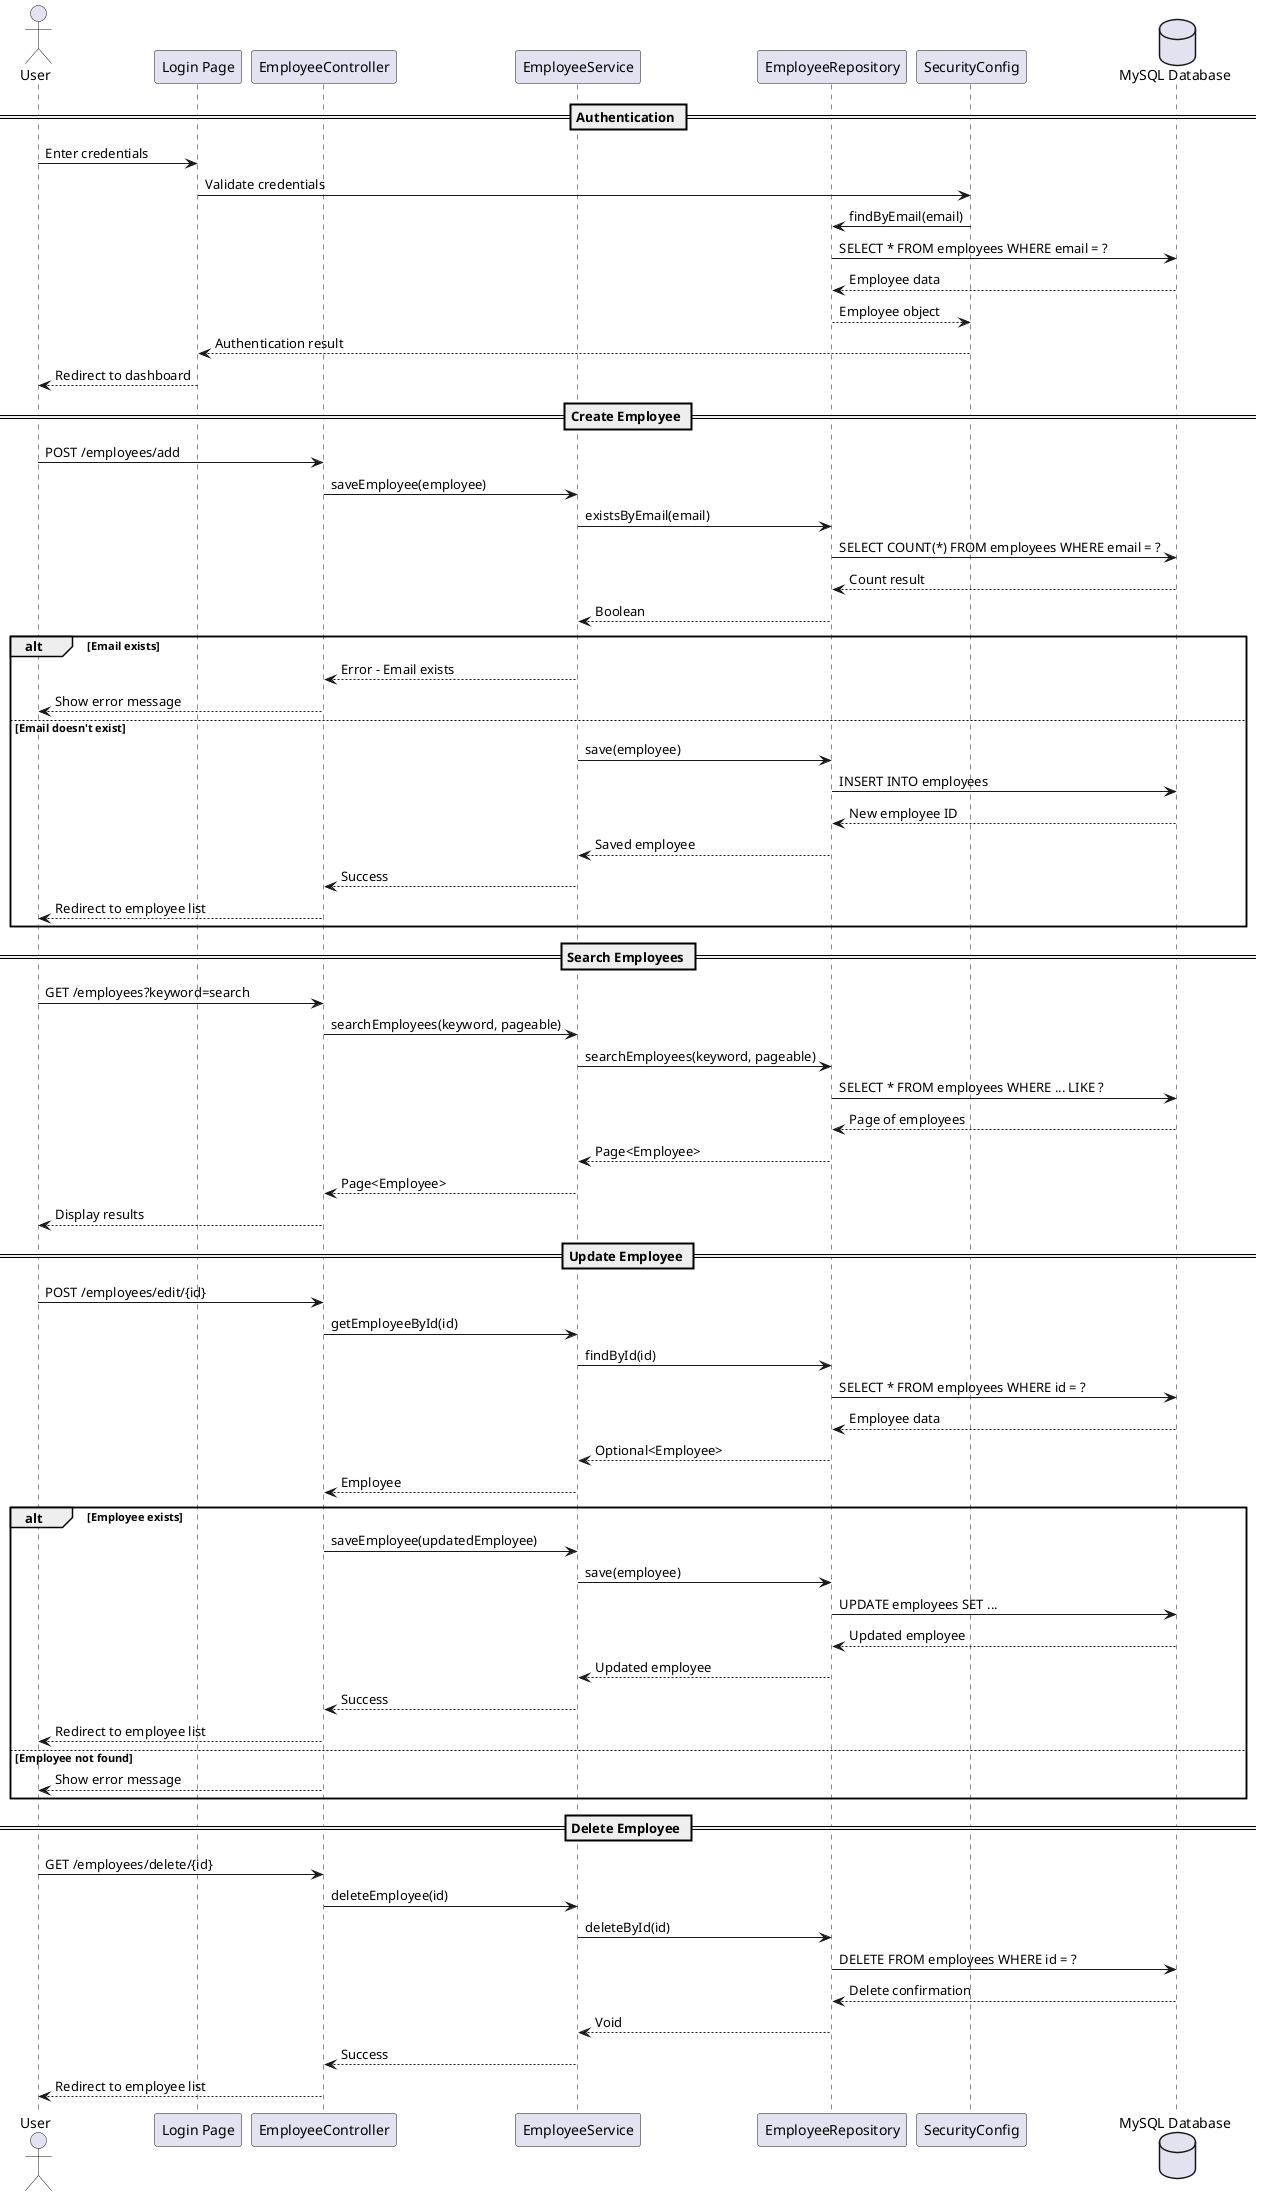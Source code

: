 @startuml Employee Management System - Sequence Diagram

' Acteurs
actor User
participant "Login Page" as Login
participant "EmployeeController" as Controller
participant "EmployeeService" as Service
participant "EmployeeRepository" as Repository
participant "SecurityConfig" as Security
database "MySQL Database" as DB

' Séquence d'authentification
== Authentication ==
User -> Login: Enter credentials
Login -> Security: Validate credentials
Security -> Repository: findByEmail(email)
Repository -> DB: SELECT * FROM employees WHERE email = ?
DB --> Repository: Employee data
Repository --> Security: Employee object
Security --> Login: Authentication result
Login --> User: Redirect to dashboard

' Séquence de création d'employé
== Create Employee ==
User -> Controller: POST /employees/add
Controller -> Service: saveEmployee(employee)
Service -> Repository: existsByEmail(email)
Repository -> DB: SELECT COUNT(*) FROM employees WHERE email = ?
DB --> Repository: Count result
Repository --> Service: Boolean
alt Email exists
    Service --> Controller: Error - Email exists
    Controller --> User: Show error message
else Email doesn't exist
    Service -> Repository: save(employee)
    Repository -> DB: INSERT INTO employees
    DB --> Repository: New employee ID
    Repository --> Service: Saved employee
    Service --> Controller: Success
    Controller --> User: Redirect to employee list
end

' Séquence de recherche d'employés
== Search Employees ==
User -> Controller: GET /employees?keyword=search
Controller -> Service: searchEmployees(keyword, pageable)
Service -> Repository: searchEmployees(keyword, pageable)
Repository -> DB: SELECT * FROM employees WHERE ... LIKE ?
DB --> Repository: Page of employees
Repository --> Service: Page<Employee>
Service --> Controller: Page<Employee>
Controller --> User: Display results

' Séquence de mise à jour d'employé
== Update Employee ==
User -> Controller: POST /employees/edit/{id}
Controller -> Service: getEmployeeById(id)
Service -> Repository: findById(id)
Repository -> DB: SELECT * FROM employees WHERE id = ?
DB --> Repository: Employee data
Repository --> Service: Optional<Employee>
Service --> Controller: Employee
alt Employee exists
    Controller -> Service: saveEmployee(updatedEmployee)
    Service -> Repository: save(employee)
    Repository -> DB: UPDATE employees SET ...
    DB --> Repository: Updated employee
    Repository --> Service: Updated employee
    Service --> Controller: Success
    Controller --> User: Redirect to employee list
else Employee not found
    Controller --> User: Show error message
end

' Séquence de suppression d'employé
== Delete Employee ==
User -> Controller: GET /employees/delete/{id}
Controller -> Service: deleteEmployee(id)
Service -> Repository: deleteById(id)
Repository -> DB: DELETE FROM employees WHERE id = ?
DB --> Repository: Delete confirmation
Repository --> Service: Void
Service --> Controller: Success
Controller --> User: Redirect to employee list

@enduml 